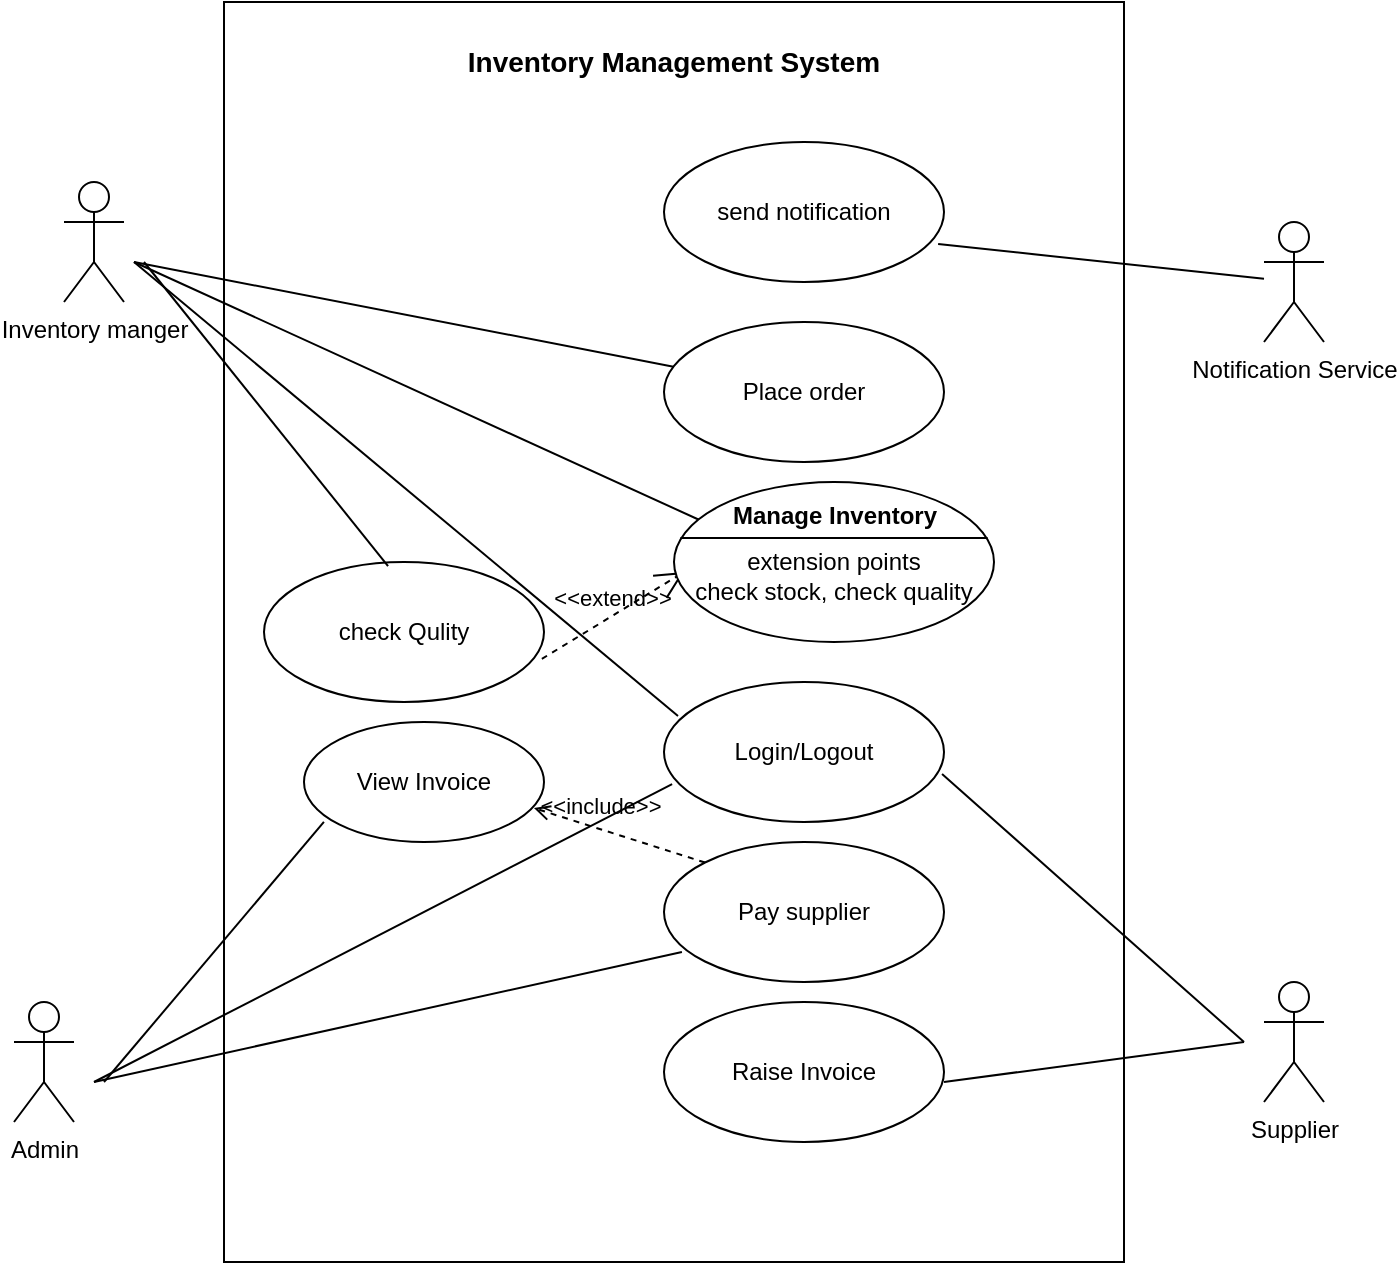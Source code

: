 <mxfile version="13.8.8" type="github">
  <diagram id="SbvSPV5wl59pVkIzQaxI" name="Page-1">
    <mxGraphModel dx="976" dy="586" grid="1" gridSize="10" guides="1" tooltips="1" connect="1" arrows="1" fold="1" page="1" pageScale="1" pageWidth="850" pageHeight="1100" math="0" shadow="0">
      <root>
        <mxCell id="0" />
        <mxCell id="1" parent="0" />
        <mxCell id="BSNAUexg20AXims5T4rI-10" value="" style="rounded=0;whiteSpace=wrap;html=1;" vertex="1" parent="1">
          <mxGeometry x="200" width="450" height="630" as="geometry" />
        </mxCell>
        <mxCell id="83U9YLY0niQRXOLyUrli-1" value="Inventory manger" style="shape=umlActor;verticalLabelPosition=bottom;verticalAlign=top;html=1;outlineConnect=0;" parent="1" vertex="1">
          <mxGeometry x="120" y="90" width="30" height="60" as="geometry" />
        </mxCell>
        <mxCell id="83U9YLY0niQRXOLyUrli-2" value="Notification Service" style="shape=umlActor;verticalLabelPosition=bottom;verticalAlign=top;html=1;outlineConnect=0;" parent="1" vertex="1">
          <mxGeometry x="720" y="110" width="30" height="60" as="geometry" />
        </mxCell>
        <mxCell id="83U9YLY0niQRXOLyUrli-3" value="Admin" style="shape=umlActor;verticalLabelPosition=bottom;verticalAlign=top;html=1;outlineConnect=0;" parent="1" vertex="1">
          <mxGeometry x="95" y="500" width="30" height="60" as="geometry" />
        </mxCell>
        <mxCell id="83U9YLY0niQRXOLyUrli-4" value="Supplier" style="shape=umlActor;verticalLabelPosition=bottom;verticalAlign=top;html=1;outlineConnect=0;" parent="1" vertex="1">
          <mxGeometry x="720" y="490" width="30" height="60" as="geometry" />
        </mxCell>
        <mxCell id="83U9YLY0niQRXOLyUrli-6" value="Login/Logout" style="ellipse;whiteSpace=wrap;html=1;" parent="1" vertex="1">
          <mxGeometry x="420" y="340" width="140" height="70" as="geometry" />
        </mxCell>
        <mxCell id="83U9YLY0niQRXOLyUrli-8" value="Raise Invoice" style="ellipse;whiteSpace=wrap;html=1;" parent="1" vertex="1">
          <mxGeometry x="420" y="500" width="140" height="70" as="geometry" />
        </mxCell>
        <mxCell id="83U9YLY0niQRXOLyUrli-9" value="Place order" style="ellipse;whiteSpace=wrap;html=1;" parent="1" vertex="1">
          <mxGeometry x="420" y="160" width="140" height="70" as="geometry" />
        </mxCell>
        <mxCell id="83U9YLY0niQRXOLyUrli-10" value="Pay supplier" style="ellipse;whiteSpace=wrap;html=1;" parent="1" vertex="1">
          <mxGeometry x="420" y="420" width="140" height="70" as="geometry" />
        </mxCell>
        <mxCell id="83U9YLY0niQRXOLyUrli-12" value="send notification" style="ellipse;whiteSpace=wrap;html=1;" parent="1" vertex="1">
          <mxGeometry x="420" y="70" width="140" height="70" as="geometry" />
        </mxCell>
        <mxCell id="BSNAUexg20AXims5T4rI-1" value="" style="edgeStyle=none;html=1;endArrow=none;verticalAlign=bottom;exitX=0.979;exitY=0.729;exitDx=0;exitDy=0;exitPerimeter=0;" edge="1" parent="1" source="83U9YLY0niQRXOLyUrli-12" target="83U9YLY0niQRXOLyUrli-2">
          <mxGeometry width="160" relative="1" as="geometry">
            <mxPoint x="415" y="140" as="sourcePoint" />
            <mxPoint x="545" y="140" as="targetPoint" />
          </mxGeometry>
        </mxCell>
        <mxCell id="BSNAUexg20AXims5T4rI-2" value="" style="edgeStyle=none;html=1;endArrow=none;verticalAlign=bottom;" edge="1" parent="1" target="83U9YLY0niQRXOLyUrli-9">
          <mxGeometry width="160" relative="1" as="geometry">
            <mxPoint x="155" y="130" as="sourcePoint" />
            <mxPoint x="285" y="210" as="targetPoint" />
          </mxGeometry>
        </mxCell>
        <mxCell id="BSNAUexg20AXims5T4rI-3" value="" style="edgeStyle=none;html=1;endArrow=none;verticalAlign=bottom;entryX=0;entryY=0;entryDx=0;entryDy=0;" edge="1" parent="1">
          <mxGeometry width="160" relative="1" as="geometry">
            <mxPoint x="155" y="130" as="sourcePoint" />
            <mxPoint x="440.503" y="260.251" as="targetPoint" />
          </mxGeometry>
        </mxCell>
        <mxCell id="BSNAUexg20AXims5T4rI-4" value="" style="edgeStyle=none;html=1;endArrow=none;verticalAlign=bottom;entryX=0.05;entryY=0.243;entryDx=0;entryDy=0;entryPerimeter=0;" edge="1" parent="1" target="83U9YLY0niQRXOLyUrli-6">
          <mxGeometry width="160" relative="1" as="geometry">
            <mxPoint x="155" y="130" as="sourcePoint" />
            <mxPoint x="325" y="300" as="targetPoint" />
          </mxGeometry>
        </mxCell>
        <mxCell id="BSNAUexg20AXims5T4rI-5" value="" style="edgeStyle=none;html=1;endArrow=none;verticalAlign=bottom;entryX=0.064;entryY=0.786;entryDx=0;entryDy=0;entryPerimeter=0;" edge="1" parent="1" target="83U9YLY0niQRXOLyUrli-10">
          <mxGeometry width="160" relative="1" as="geometry">
            <mxPoint x="135" y="540" as="sourcePoint" />
            <mxPoint x="275" y="490" as="targetPoint" />
          </mxGeometry>
        </mxCell>
        <mxCell id="BSNAUexg20AXims5T4rI-6" value="" style="edgeStyle=none;html=1;endArrow=none;verticalAlign=bottom;entryX=0.029;entryY=0.729;entryDx=0;entryDy=0;entryPerimeter=0;" edge="1" parent="1" target="83U9YLY0niQRXOLyUrli-6">
          <mxGeometry width="160" relative="1" as="geometry">
            <mxPoint x="135" y="540" as="sourcePoint" />
            <mxPoint x="285" y="420" as="targetPoint" />
          </mxGeometry>
        </mxCell>
        <mxCell id="BSNAUexg20AXims5T4rI-7" value="" style="edgeStyle=none;html=1;endArrow=none;verticalAlign=bottom;exitX=0.993;exitY=0.657;exitDx=0;exitDy=0;exitPerimeter=0;" edge="1" parent="1" source="83U9YLY0niQRXOLyUrli-6">
          <mxGeometry width="160" relative="1" as="geometry">
            <mxPoint x="570" y="400" as="sourcePoint" />
            <mxPoint x="710" y="520" as="targetPoint" />
          </mxGeometry>
        </mxCell>
        <mxCell id="BSNAUexg20AXims5T4rI-8" value="" style="edgeStyle=none;html=1;endArrow=none;verticalAlign=bottom;" edge="1" parent="1">
          <mxGeometry width="160" relative="1" as="geometry">
            <mxPoint x="560" y="540" as="sourcePoint" />
            <mxPoint x="710" y="520" as="targetPoint" />
          </mxGeometry>
        </mxCell>
        <mxCell id="BSNAUexg20AXims5T4rI-11" value="&lt;font style=&quot;font-size: 14px&quot;&gt;&lt;b&gt;Inventory Management System&lt;/b&gt;&lt;/font&gt;" style="text;html=1;strokeColor=none;fillColor=none;align=center;verticalAlign=middle;whiteSpace=wrap;rounded=0;" vertex="1" parent="1">
          <mxGeometry x="305" y="10" width="240" height="40" as="geometry" />
        </mxCell>
        <mxCell id="BSNAUexg20AXims5T4rI-12" value="&amp;lt;&amp;lt;include&amp;gt;&amp;gt;" style="edgeStyle=none;html=1;endArrow=open;verticalAlign=bottom;dashed=1;labelBackgroundColor=none;exitX=0;exitY=0;exitDx=0;exitDy=0;entryX=0.958;entryY=0.717;entryDx=0;entryDy=0;entryPerimeter=0;" edge="1" parent="1" source="83U9YLY0niQRXOLyUrli-10" target="BSNAUexg20AXims5T4rI-13">
          <mxGeometry x="0.248" y="-2" width="160" relative="1" as="geometry">
            <mxPoint x="290" y="430" as="sourcePoint" />
            <mxPoint x="450" y="430" as="targetPoint" />
            <mxPoint as="offset" />
          </mxGeometry>
        </mxCell>
        <mxCell id="BSNAUexg20AXims5T4rI-13" value="View Invoice" style="ellipse;whiteSpace=wrap;html=1;" vertex="1" parent="1">
          <mxGeometry x="240" y="360" width="120" height="60" as="geometry" />
        </mxCell>
        <mxCell id="BSNAUexg20AXims5T4rI-15" value="" style="edgeStyle=none;html=1;endArrow=none;verticalAlign=bottom;entryX=0.083;entryY=0.833;entryDx=0;entryDy=0;entryPerimeter=0;" edge="1" parent="1" target="BSNAUexg20AXims5T4rI-13">
          <mxGeometry width="160" relative="1" as="geometry">
            <mxPoint x="140" y="540" as="sourcePoint" />
            <mxPoint x="250" y="430" as="targetPoint" />
          </mxGeometry>
        </mxCell>
        <mxCell id="BSNAUexg20AXims5T4rI-16" value="check Qulity" style="ellipse;whiteSpace=wrap;html=1;" vertex="1" parent="1">
          <mxGeometry x="220" y="280" width="140" height="70" as="geometry" />
        </mxCell>
        <mxCell id="BSNAUexg20AXims5T4rI-17" value="&amp;lt;&amp;lt;extend&amp;gt;&amp;gt;" style="edgeStyle=none;html=1;startArrow=open;endArrow=none;startSize=12;verticalAlign=bottom;dashed=1;labelBackgroundColor=none;entryX=0.986;entryY=0.7;entryDx=0;entryDy=0;exitX=0.031;exitY=0.563;exitDx=0;exitDy=0;entryPerimeter=0;exitPerimeter=0;" edge="1" parent="1" source="BSNAUexg20AXims5T4rI-19" target="BSNAUexg20AXims5T4rI-16">
          <mxGeometry width="160" relative="1" as="geometry">
            <mxPoint x="420" y="285" as="sourcePoint" />
            <mxPoint x="720" y="284.5" as="targetPoint" />
          </mxGeometry>
        </mxCell>
        <mxCell id="BSNAUexg20AXims5T4rI-18" value="" style="edgeStyle=none;html=1;endArrow=none;verticalAlign=bottom;entryX=0.443;entryY=0.029;entryDx=0;entryDy=0;entryPerimeter=0;" edge="1" parent="1" target="BSNAUexg20AXims5T4rI-16">
          <mxGeometry width="160" relative="1" as="geometry">
            <mxPoint x="160" y="130" as="sourcePoint" />
            <mxPoint x="150" y="240" as="targetPoint" />
          </mxGeometry>
        </mxCell>
        <mxCell id="BSNAUexg20AXims5T4rI-19" value="&lt;br&gt;extension points&lt;br&gt;check stock, check quality" style="html=1;shape=mxgraph.sysml.useCaseExtPt;whiteSpace=wrap;align=center;" vertex="1" parent="1">
          <mxGeometry x="425" y="240" width="160" height="80" as="geometry" />
        </mxCell>
        <mxCell id="BSNAUexg20AXims5T4rI-20" value="Manage Inventory" style="resizable=0;html=1;verticalAlign=middle;align=center;labelBackgroundColor=none;fontStyle=1;" connectable="0" vertex="1" parent="BSNAUexg20AXims5T4rI-19">
          <mxGeometry x="80" y="17" as="geometry" />
        </mxCell>
      </root>
    </mxGraphModel>
  </diagram>
</mxfile>
